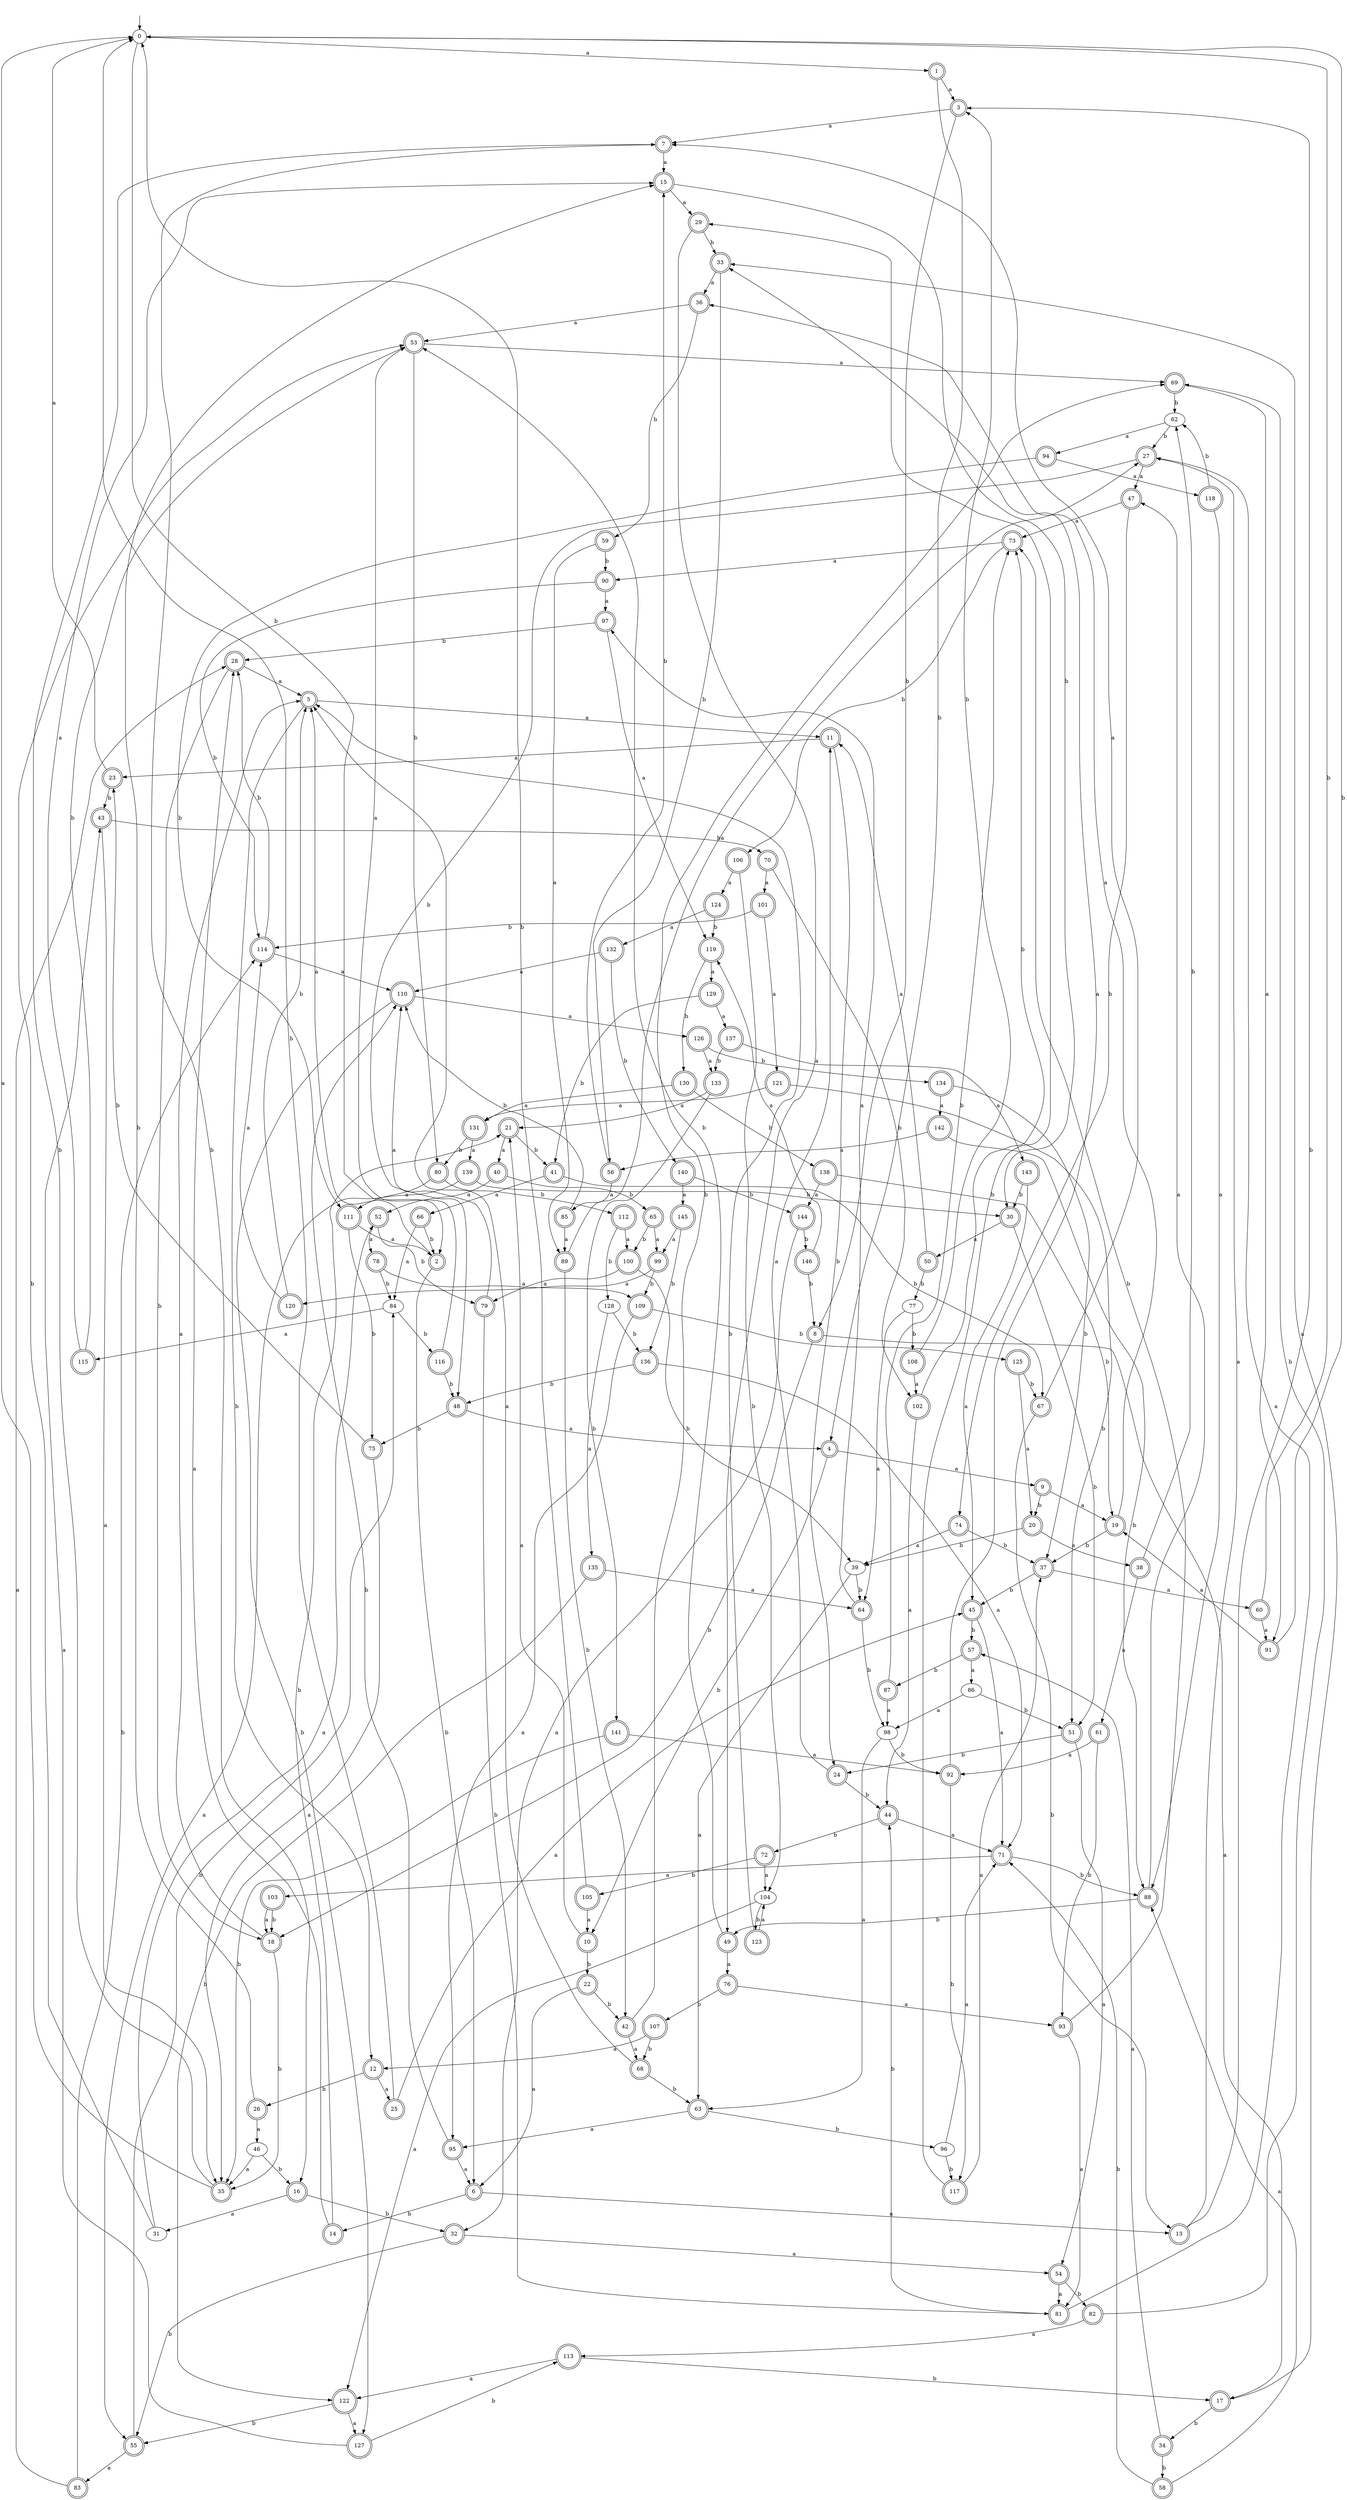 digraph RandomDFA {
  __start0 [label="", shape=none];
  __start0 -> 0 [label=""];
  0 [shape=circle]
  0 -> 1 [label="a"]
  0 -> 2 [label="b"]
  1 [shape=doublecircle]
  1 -> 3 [label="a"]
  1 -> 4 [label="b"]
  2 [shape=doublecircle]
  2 -> 5 [label="a"]
  2 -> 6 [label="b"]
  3 [shape=doublecircle]
  3 -> 7 [label="a"]
  3 -> 8 [label="b"]
  4 [shape=doublecircle]
  4 -> 9 [label="a"]
  4 -> 10 [label="b"]
  5 [shape=doublecircle]
  5 -> 11 [label="a"]
  5 -> 12 [label="b"]
  6 [shape=doublecircle]
  6 -> 13 [label="a"]
  6 -> 14 [label="b"]
  7 [shape=doublecircle]
  7 -> 15 [label="a"]
  7 -> 16 [label="b"]
  8 [shape=doublecircle]
  8 -> 17 [label="a"]
  8 -> 18 [label="b"]
  9 [shape=doublecircle]
  9 -> 19 [label="a"]
  9 -> 20 [label="b"]
  10 [shape=doublecircle]
  10 -> 21 [label="a"]
  10 -> 22 [label="b"]
  11 [shape=doublecircle]
  11 -> 23 [label="a"]
  11 -> 24 [label="b"]
  12 [shape=doublecircle]
  12 -> 25 [label="a"]
  12 -> 26 [label="b"]
  13 [shape=doublecircle]
  13 -> 27 [label="a"]
  13 -> 3 [label="b"]
  14 [shape=doublecircle]
  14 -> 28 [label="a"]
  14 -> 21 [label="b"]
  15 [shape=doublecircle]
  15 -> 29 [label="a"]
  15 -> 30 [label="b"]
  16 [shape=doublecircle]
  16 -> 31 [label="a"]
  16 -> 32 [label="b"]
  17 [shape=doublecircle]
  17 -> 33 [label="a"]
  17 -> 34 [label="b"]
  18 [shape=doublecircle]
  18 -> 5 [label="a"]
  18 -> 35 [label="b"]
  19 [shape=doublecircle]
  19 -> 36 [label="a"]
  19 -> 37 [label="b"]
  20 [shape=doublecircle]
  20 -> 38 [label="a"]
  20 -> 39 [label="b"]
  21 [shape=doublecircle]
  21 -> 40 [label="a"]
  21 -> 41 [label="b"]
  22 [shape=doublecircle]
  22 -> 6 [label="a"]
  22 -> 42 [label="b"]
  23 [shape=doublecircle]
  23 -> 0 [label="a"]
  23 -> 43 [label="b"]
  24 [shape=doublecircle]
  24 -> 11 [label="a"]
  24 -> 44 [label="b"]
  25 [shape=doublecircle]
  25 -> 45 [label="a"]
  25 -> 0 [label="b"]
  26 [shape=doublecircle]
  26 -> 46 [label="a"]
  26 -> 15 [label="b"]
  27 [shape=doublecircle]
  27 -> 47 [label="a"]
  27 -> 48 [label="b"]
  28 [shape=doublecircle]
  28 -> 5 [label="a"]
  28 -> 18 [label="b"]
  29 [shape=doublecircle]
  29 -> 49 [label="a"]
  29 -> 33 [label="b"]
  30 [shape=doublecircle]
  30 -> 50 [label="a"]
  30 -> 51 [label="b"]
  31
  31 -> 52 [label="a"]
  31 -> 53 [label="b"]
  32 [shape=doublecircle]
  32 -> 54 [label="a"]
  32 -> 55 [label="b"]
  33 [shape=doublecircle]
  33 -> 36 [label="a"]
  33 -> 56 [label="b"]
  34 [shape=doublecircle]
  34 -> 57 [label="a"]
  34 -> 58 [label="b"]
  35 [shape=doublecircle]
  35 -> 0 [label="a"]
  35 -> 7 [label="b"]
  36 [shape=doublecircle]
  36 -> 53 [label="a"]
  36 -> 59 [label="b"]
  37 [shape=doublecircle]
  37 -> 60 [label="a"]
  37 -> 45 [label="b"]
  38 [shape=doublecircle]
  38 -> 61 [label="a"]
  38 -> 62 [label="b"]
  39
  39 -> 63 [label="a"]
  39 -> 64 [label="b"]
  40 [shape=doublecircle]
  40 -> 52 [label="a"]
  40 -> 65 [label="b"]
  41 [shape=doublecircle]
  41 -> 66 [label="a"]
  41 -> 67 [label="b"]
  42 [shape=doublecircle]
  42 -> 68 [label="a"]
  42 -> 69 [label="b"]
  43 [shape=doublecircle]
  43 -> 35 [label="a"]
  43 -> 70 [label="b"]
  44 [shape=doublecircle]
  44 -> 71 [label="a"]
  44 -> 72 [label="b"]
  45 [shape=doublecircle]
  45 -> 71 [label="a"]
  45 -> 57 [label="b"]
  46
  46 -> 35 [label="a"]
  46 -> 16 [label="b"]
  47 [shape=doublecircle]
  47 -> 73 [label="a"]
  47 -> 74 [label="b"]
  48 [shape=doublecircle]
  48 -> 4 [label="a"]
  48 -> 75 [label="b"]
  49 [shape=doublecircle]
  49 -> 76 [label="a"]
  49 -> 53 [label="b"]
  50 [shape=doublecircle]
  50 -> 11 [label="a"]
  50 -> 77 [label="b"]
  51 [shape=doublecircle]
  51 -> 54 [label="a"]
  51 -> 24 [label="b"]
  52 [shape=doublecircle]
  52 -> 78 [label="a"]
  52 -> 79 [label="b"]
  53 [shape=doublecircle]
  53 -> 69 [label="a"]
  53 -> 80 [label="b"]
  54 [shape=doublecircle]
  54 -> 81 [label="a"]
  54 -> 82 [label="b"]
  55 [shape=doublecircle]
  55 -> 83 [label="a"]
  55 -> 84 [label="b"]
  56 [shape=doublecircle]
  56 -> 85 [label="a"]
  56 -> 15 [label="b"]
  57 [shape=doublecircle]
  57 -> 86 [label="a"]
  57 -> 87 [label="b"]
  58 [shape=doublecircle]
  58 -> 88 [label="a"]
  58 -> 71 [label="b"]
  59 [shape=doublecircle]
  59 -> 89 [label="a"]
  59 -> 90 [label="b"]
  60 [shape=doublecircle]
  60 -> 91 [label="a"]
  60 -> 0 [label="b"]
  61 [shape=doublecircle]
  61 -> 92 [label="a"]
  61 -> 93 [label="b"]
  62
  62 -> 94 [label="a"]
  62 -> 27 [label="b"]
  63 [shape=doublecircle]
  63 -> 95 [label="a"]
  63 -> 96 [label="b"]
  64 [shape=doublecircle]
  64 -> 97 [label="a"]
  64 -> 98 [label="b"]
  65 [shape=doublecircle]
  65 -> 99 [label="a"]
  65 -> 100 [label="b"]
  66 [shape=doublecircle]
  66 -> 84 [label="a"]
  66 -> 2 [label="b"]
  67 [shape=doublecircle]
  67 -> 7 [label="a"]
  67 -> 13 [label="b"]
  68 [shape=doublecircle]
  68 -> 5 [label="a"]
  68 -> 63 [label="b"]
  69 [shape=doublecircle]
  69 -> 91 [label="a"]
  69 -> 62 [label="b"]
  70 [shape=doublecircle]
  70 -> 101 [label="a"]
  70 -> 102 [label="b"]
  71 [shape=doublecircle]
  71 -> 103 [label="a"]
  71 -> 88 [label="b"]
  72 [shape=doublecircle]
  72 -> 104 [label="a"]
  72 -> 105 [label="b"]
  73 [shape=doublecircle]
  73 -> 90 [label="a"]
  73 -> 106 [label="b"]
  74 [shape=doublecircle]
  74 -> 39 [label="a"]
  74 -> 37 [label="b"]
  75 [shape=doublecircle]
  75 -> 35 [label="a"]
  75 -> 23 [label="b"]
  76 [shape=doublecircle]
  76 -> 93 [label="a"]
  76 -> 107 [label="b"]
  77
  77 -> 64 [label="a"]
  77 -> 108 [label="b"]
  78 [shape=doublecircle]
  78 -> 109 [label="a"]
  78 -> 84 [label="b"]
  79 [shape=doublecircle]
  79 -> 110 [label="a"]
  79 -> 81 [label="b"]
  80 [shape=doublecircle]
  80 -> 111 [label="a"]
  80 -> 112 [label="b"]
  81 [shape=doublecircle]
  81 -> 27 [label="a"]
  81 -> 44 [label="b"]
  82 [shape=doublecircle]
  82 -> 113 [label="a"]
  82 -> 69 [label="b"]
  83 [shape=doublecircle]
  83 -> 28 [label="a"]
  83 -> 114 [label="b"]
  84
  84 -> 115 [label="a"]
  84 -> 116 [label="b"]
  85 [shape=doublecircle]
  85 -> 89 [label="a"]
  85 -> 110 [label="b"]
  86
  86 -> 98 [label="a"]
  86 -> 51 [label="b"]
  87 [shape=doublecircle]
  87 -> 98 [label="a"]
  87 -> 73 [label="b"]
  88 [shape=doublecircle]
  88 -> 47 [label="a"]
  88 -> 49 [label="b"]
  89 [shape=doublecircle]
  89 -> 27 [label="a"]
  89 -> 42 [label="b"]
  90 [shape=doublecircle]
  90 -> 97 [label="a"]
  90 -> 114 [label="b"]
  91 [shape=doublecircle]
  91 -> 19 [label="a"]
  91 -> 0 [label="b"]
  92 [shape=doublecircle]
  92 -> 33 [label="a"]
  92 -> 117 [label="b"]
  93 [shape=doublecircle]
  93 -> 81 [label="a"]
  93 -> 73 [label="b"]
  94 [shape=doublecircle]
  94 -> 118 [label="a"]
  94 -> 111 [label="b"]
  95 [shape=doublecircle]
  95 -> 6 [label="a"]
  95 -> 110 [label="b"]
  96
  96 -> 71 [label="a"]
  96 -> 117 [label="b"]
  97 [shape=doublecircle]
  97 -> 119 [label="a"]
  97 -> 28 [label="b"]
  98
  98 -> 63 [label="a"]
  98 -> 92 [label="b"]
  99 [shape=doublecircle]
  99 -> 120 [label="a"]
  99 -> 109 [label="b"]
  100 [shape=doublecircle]
  100 -> 79 [label="a"]
  100 -> 39 [label="b"]
  101 [shape=doublecircle]
  101 -> 121 [label="a"]
  101 -> 114 [label="b"]
  102 [shape=doublecircle]
  102 -> 44 [label="a"]
  102 -> 73 [label="b"]
  103 [shape=doublecircle]
  103 -> 18 [label="a"]
  103 -> 18 [label="b"]
  104
  104 -> 122 [label="a"]
  104 -> 123 [label="b"]
  105 [shape=doublecircle]
  105 -> 10 [label="a"]
  105 -> 0 [label="b"]
  106 [shape=doublecircle]
  106 -> 124 [label="a"]
  106 -> 104 [label="b"]
  107 [shape=doublecircle]
  107 -> 12 [label="a"]
  107 -> 68 [label="b"]
  108 [shape=doublecircle]
  108 -> 102 [label="a"]
  108 -> 3 [label="b"]
  109 [shape=doublecircle]
  109 -> 95 [label="a"]
  109 -> 125 [label="b"]
  110 [shape=doublecircle]
  110 -> 126 [label="a"]
  110 -> 127 [label="b"]
  111 [shape=doublecircle]
  111 -> 2 [label="a"]
  111 -> 75 [label="b"]
  112 [shape=doublecircle]
  112 -> 100 [label="a"]
  112 -> 128 [label="b"]
  113 [shape=doublecircle]
  113 -> 122 [label="a"]
  113 -> 17 [label="b"]
  114 [shape=doublecircle]
  114 -> 110 [label="a"]
  114 -> 28 [label="b"]
  115 [shape=doublecircle]
  115 -> 15 [label="a"]
  115 -> 53 [label="b"]
  116 [shape=doublecircle]
  116 -> 53 [label="a"]
  116 -> 48 [label="b"]
  117 [shape=doublecircle]
  117 -> 37 [label="a"]
  117 -> 29 [label="b"]
  118 [shape=doublecircle]
  118 -> 88 [label="a"]
  118 -> 62 [label="b"]
  119 [shape=doublecircle]
  119 -> 129 [label="a"]
  119 -> 130 [label="b"]
  120 [shape=doublecircle]
  120 -> 114 [label="a"]
  120 -> 5 [label="b"]
  121 [shape=doublecircle]
  121 -> 131 [label="a"]
  121 -> 51 [label="b"]
  122 [shape=doublecircle]
  122 -> 127 [label="a"]
  122 -> 55 [label="b"]
  123 [shape=doublecircle]
  123 -> 104 [label="a"]
  123 -> 5 [label="b"]
  124 [shape=doublecircle]
  124 -> 132 [label="a"]
  124 -> 119 [label="b"]
  125 [shape=doublecircle]
  125 -> 20 [label="a"]
  125 -> 67 [label="b"]
  126 [shape=doublecircle]
  126 -> 133 [label="a"]
  126 -> 134 [label="b"]
  127 [shape=doublecircle]
  127 -> 43 [label="a"]
  127 -> 113 [label="b"]
  128
  128 -> 135 [label="a"]
  128 -> 136 [label="b"]
  129 [shape=doublecircle]
  129 -> 137 [label="a"]
  129 -> 41 [label="b"]
  130 [shape=doublecircle]
  130 -> 131 [label="a"]
  130 -> 138 [label="b"]
  131 [shape=doublecircle]
  131 -> 139 [label="a"]
  131 -> 80 [label="b"]
  132 [shape=doublecircle]
  132 -> 110 [label="a"]
  132 -> 140 [label="b"]
  133 [shape=doublecircle]
  133 -> 21 [label="a"]
  133 -> 141 [label="b"]
  134 [shape=doublecircle]
  134 -> 142 [label="a"]
  134 -> 37 [label="b"]
  135 [shape=doublecircle]
  135 -> 64 [label="a"]
  135 -> 122 [label="b"]
  136 [shape=doublecircle]
  136 -> 71 [label="a"]
  136 -> 48 [label="b"]
  137 [shape=doublecircle]
  137 -> 143 [label="a"]
  137 -> 133 [label="b"]
  138 [shape=doublecircle]
  138 -> 144 [label="a"]
  138 -> 19 [label="b"]
  139 [shape=doublecircle]
  139 -> 55 [label="a"]
  139 -> 30 [label="b"]
  140 [shape=doublecircle]
  140 -> 145 [label="a"]
  140 -> 144 [label="b"]
  141 [shape=doublecircle]
  141 -> 92 [label="a"]
  141 -> 35 [label="b"]
  142 [shape=doublecircle]
  142 -> 56 [label="a"]
  142 -> 88 [label="b"]
  143 [shape=doublecircle]
  143 -> 45 [label="a"]
  143 -> 30 [label="b"]
  144 [shape=doublecircle]
  144 -> 32 [label="a"]
  144 -> 146 [label="b"]
  145 [shape=doublecircle]
  145 -> 99 [label="a"]
  145 -> 136 [label="b"]
  146 [shape=doublecircle]
  146 -> 119 [label="a"]
  146 -> 8 [label="b"]
}
